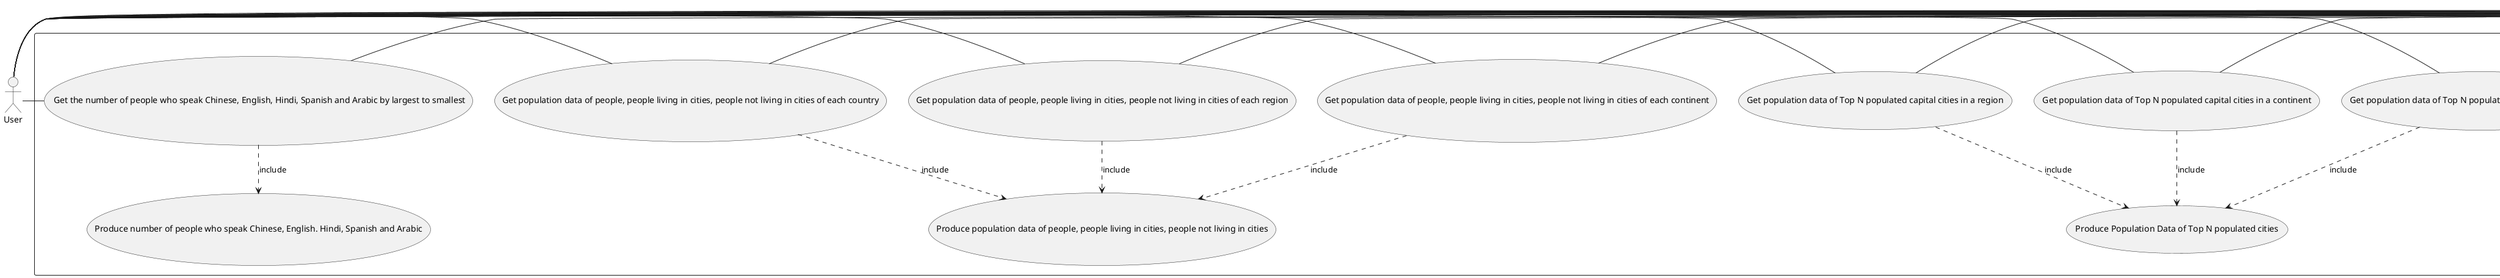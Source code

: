 @startuml

actor User as "User"

rectangle Database

rectangle "Global Population System" {
    usecase UC1 as "Get Population data of all countries in the world by largest to smallest"
    usecase UC2 as "Get Population data of all countries in a continent by largest to smallest"
    usecase UC3 as "Get Population data of all countries in a region by largest to smallest"
    usecase UC4 as "Get population data of top N populated countries in the world"
    usecase UC5 as "Get population data of top N populated countries in a continent"
    usecase UC6 as "Get population data of top N populated countries in a region "
    usecase UC7 as "Get population data of all cities in the world by largest to smallest"
    usecase UC8 as "Get population data of all cities in a continent by largest to smallest"
    usecase UC9 as "Get population data of all cities in a region by largest to smallest"
    usecase UC10 as "Get population data of all cities in a country by largest to smallest"
    usecase UC11 as "Get population data of all cities in a district by largest to smallest"
    usecase UC12 as "Get population data of topN populated cities in the world"
    usecase UC13 as "Get population data of topN populated cities in a continent"
    usecase UC14 as "Get population data of topN populated cities in a region"
    usecase UC15 as "Get population data of topN populated cities in a country"
    usecase UC16 as "Get population data of topN populated cities in a district"
    usecase UC17 as "Get population data of all capital cities in the world by largest to smallest"
    usecase UC18 as "Get population data of all capital cities in a continent by largest to smallest"
    usecase UC19 as "Get population data of all capital cities in a region by largest to smallest"
    usecase UC20 as "Get population data of Top N populated capital cities in the world"
    usecase UC21 as "Get population data of Top N populated capital cities in a continent"
    usecase UC22 as "Get population data of Top N populated capital cities in a region"
    usecase UC23 as "Get population data of people, people living in cities, people not living in cities of each continent"
    usecase UC24 as "Get population data of people, people living in cities, people not living in cities of each region"
    usecase UC25 as "Get population data of people, people living in cities, people not living in cities of each country"
    usecase UC26 as " Get the number of people who speak Chinese, English, Hindi, Spanish and Arabic by largest to smallest"


    usecase UCa as "Produce Population Data of all countries"
    usecase UCb as "Produce Population Data of Top N populated countries"
    usecase UCc as "Produce Population Data of all cities"
    usecase UCd as "Produce Population Data of topN populated cities"
    usecase UCe as "Produce population Data of capital cities"
    usecase UCf as "Produce Population Data of Top N populated cities"
    usecase UCg as "Produce population data of people, people living in cities, people not living in cities"
    usecase UCh as "Produce number of people who speak Chinese, English. Hindi, Spanish and Arabic"

        User - UC1
        User - UC2
        User - UC3
        User - UC4
        User - UC5

        User - UC6
        User - UC7
        User - UC8
        User - UC9
        User - UC10

        User - UC11
        User - UC12
        User - UC13
        User - UC14
        User - UC15

        User - UC16
        User - UC17
        User - UC18
        User - UC19
        User - UC20

        User - UC21
        User - UC22
        User - UC23
        User - UC24
        User - UC25
        User - UC26


    UC1 ..> UCa :include
    UC2 ..> UCa :include
    UC3 ..> UCa :include

    UC4 ..> UCb :include
    UC5 ..> UCb :include
    UC6 ..> UCb :include

    UC7 ..> UCc :include
    UC8 ..> UCc :include
    UC9 ..> UCc :include
    UC10 ..> UCc :include
    UC11 ..> UCc :include

    UC12 ..> UCd :include
    UC13 ..> UCd :include
    UC14 ..> UCd :include
    UC15 ..> UCd :include
    UC16 ..> UCd :include

    UC17 ..> UCe :include
    UC18 ..> UCe :include
    UC19 ..> UCe :include

    UC20 ..> UCf :include
    UC21 ..> UCf :include
    UC22 ..> UCf :include

    UC23 ..> UCg :include
    UC24 ..> UCg :include
    UC25 ..> UCg :include

    UC26 ..> UCh :include


    UC1 - Database
    UC2 - Database
    UC3 - Database
    UC4 - Database
    UC5 - Database
    UC6 - Database
    UC7 - Database
    UC8 - Database
    UC9 - Database
    UC10 - Database
    UC11 - Database
    UC12 - Database
    UC13 - Database
    UC14 - Database
    UC15 - Database
    UC16 - Database
    UC17 - Database
    UC18 - Database
    UC19 - Database
    UC20 - Database
    UC21 - Database
    UC22 - Database
    UC23 - Database
    UC24 - Database
    UC25 - Database
    UC26 - Database



}
@enduml
